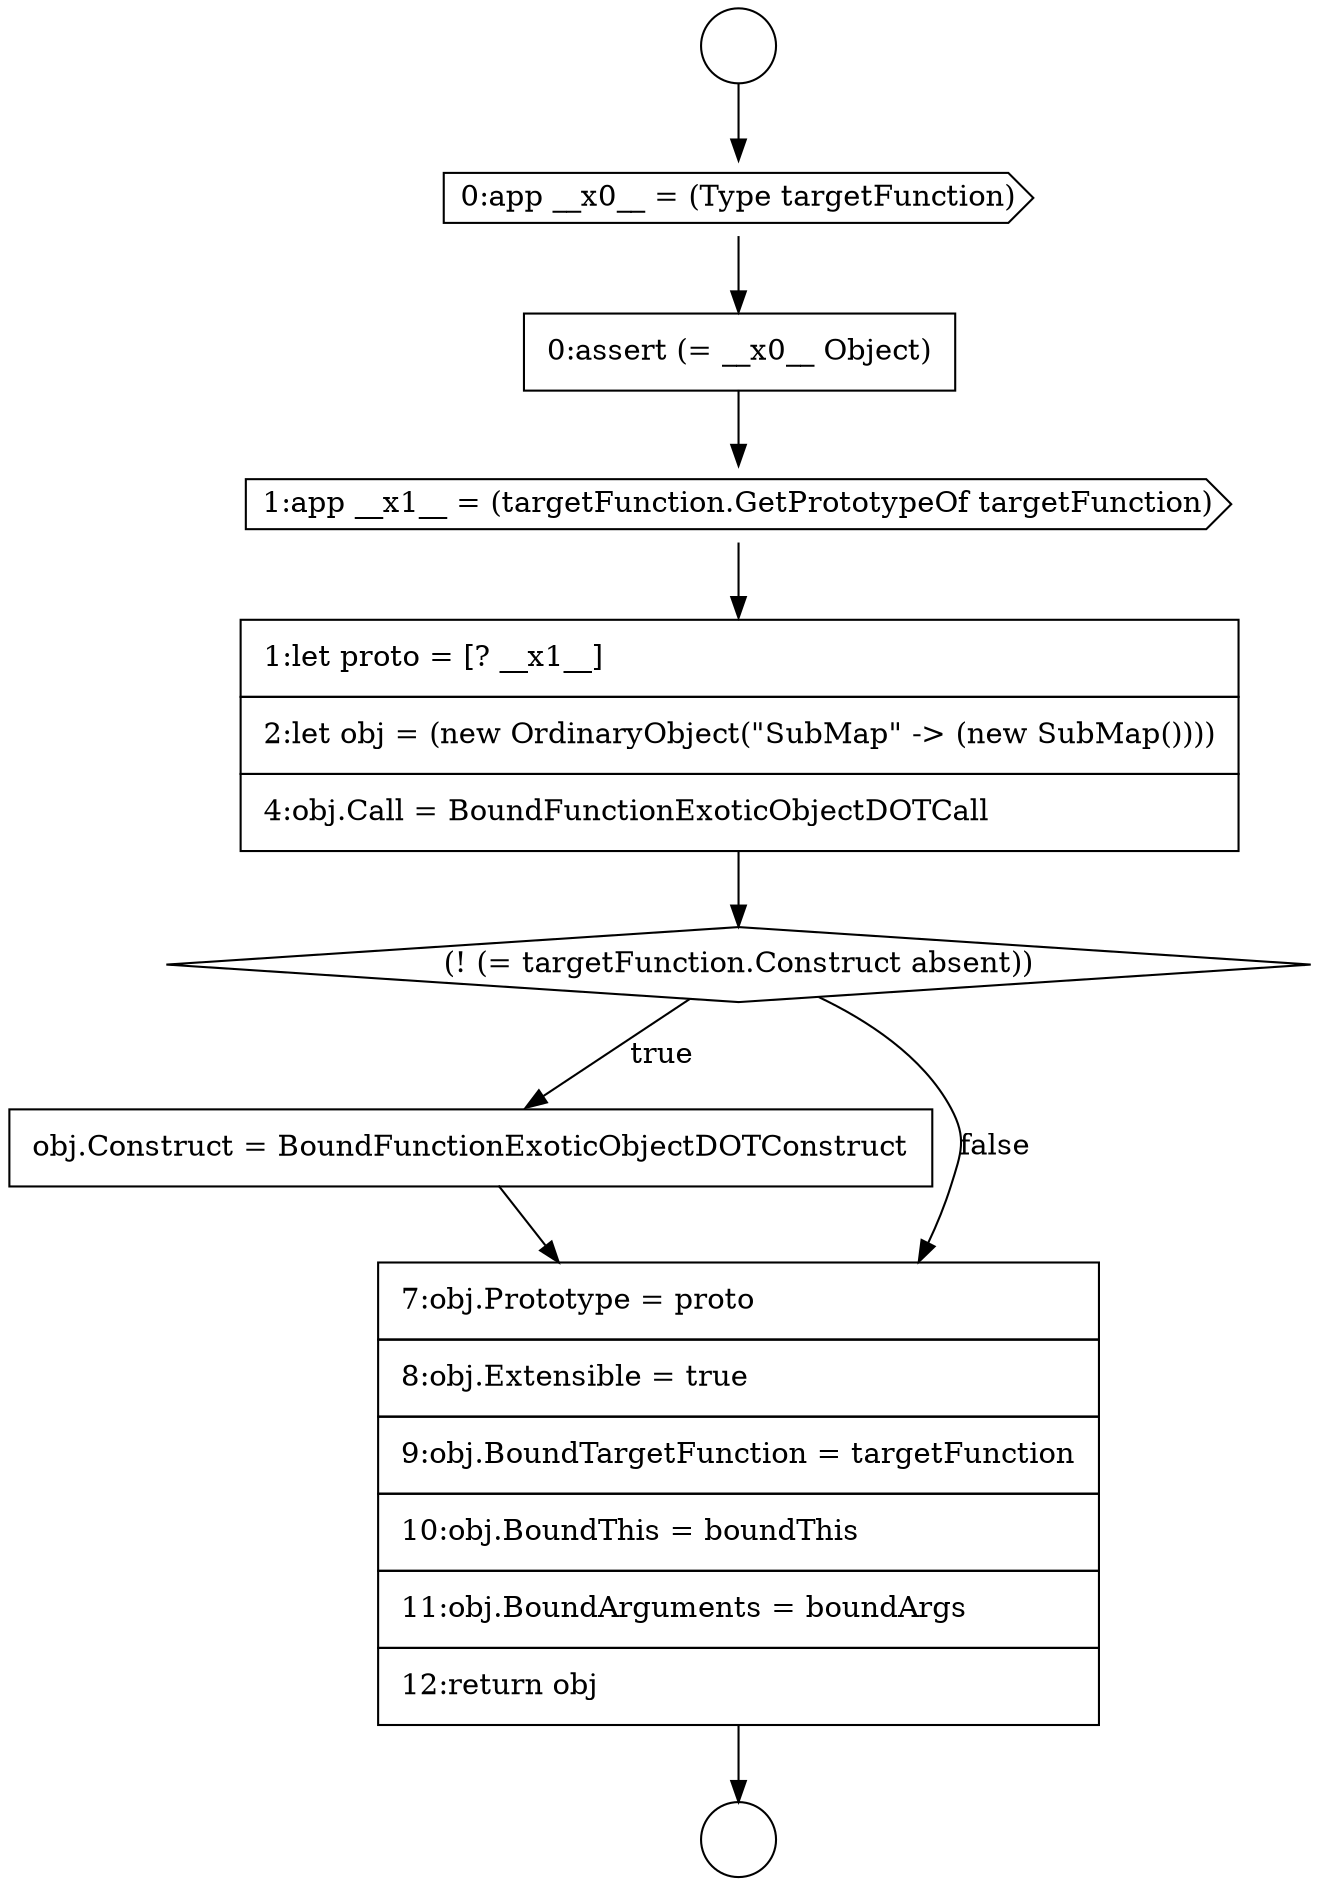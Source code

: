 digraph {
  node2077 [shape=cds, label=<<font color="black">1:app __x1__ = (targetFunction.GetPrototypeOf targetFunction)</font>> color="black" fillcolor="white" style=filled]
  node2073 [shape=circle label=" " color="black" fillcolor="white" style=filled]
  node2080 [shape=none, margin=0, label=<<font color="black">
    <table border="0" cellborder="1" cellspacing="0" cellpadding="10">
      <tr><td align="left">obj.Construct = BoundFunctionExoticObjectDOTConstruct</td></tr>
    </table>
  </font>> color="black" fillcolor="white" style=filled]
  node2076 [shape=none, margin=0, label=<<font color="black">
    <table border="0" cellborder="1" cellspacing="0" cellpadding="10">
      <tr><td align="left">0:assert (= __x0__ Object)</td></tr>
    </table>
  </font>> color="black" fillcolor="white" style=filled]
  node2079 [shape=diamond, label=<<font color="black">(! (= targetFunction.Construct absent))</font>> color="black" fillcolor="white" style=filled]
  node2075 [shape=cds, label=<<font color="black">0:app __x0__ = (Type targetFunction)</font>> color="black" fillcolor="white" style=filled]
  node2078 [shape=none, margin=0, label=<<font color="black">
    <table border="0" cellborder="1" cellspacing="0" cellpadding="10">
      <tr><td align="left">1:let proto = [? __x1__]</td></tr>
      <tr><td align="left">2:let obj = (new OrdinaryObject(&quot;SubMap&quot; -&gt; (new SubMap())))</td></tr>
      <tr><td align="left">4:obj.Call = BoundFunctionExoticObjectDOTCall</td></tr>
    </table>
  </font>> color="black" fillcolor="white" style=filled]
  node2081 [shape=none, margin=0, label=<<font color="black">
    <table border="0" cellborder="1" cellspacing="0" cellpadding="10">
      <tr><td align="left">7:obj.Prototype = proto</td></tr>
      <tr><td align="left">8:obj.Extensible = true</td></tr>
      <tr><td align="left">9:obj.BoundTargetFunction = targetFunction</td></tr>
      <tr><td align="left">10:obj.BoundThis = boundThis</td></tr>
      <tr><td align="left">11:obj.BoundArguments = boundArgs</td></tr>
      <tr><td align="left">12:return obj</td></tr>
    </table>
  </font>> color="black" fillcolor="white" style=filled]
  node2074 [shape=circle label=" " color="black" fillcolor="white" style=filled]
  node2081 -> node2074 [ color="black"]
  node2075 -> node2076 [ color="black"]
  node2078 -> node2079 [ color="black"]
  node2073 -> node2075 [ color="black"]
  node2080 -> node2081 [ color="black"]
  node2076 -> node2077 [ color="black"]
  node2079 -> node2080 [label=<<font color="black">true</font>> color="black"]
  node2079 -> node2081 [label=<<font color="black">false</font>> color="black"]
  node2077 -> node2078 [ color="black"]
}
